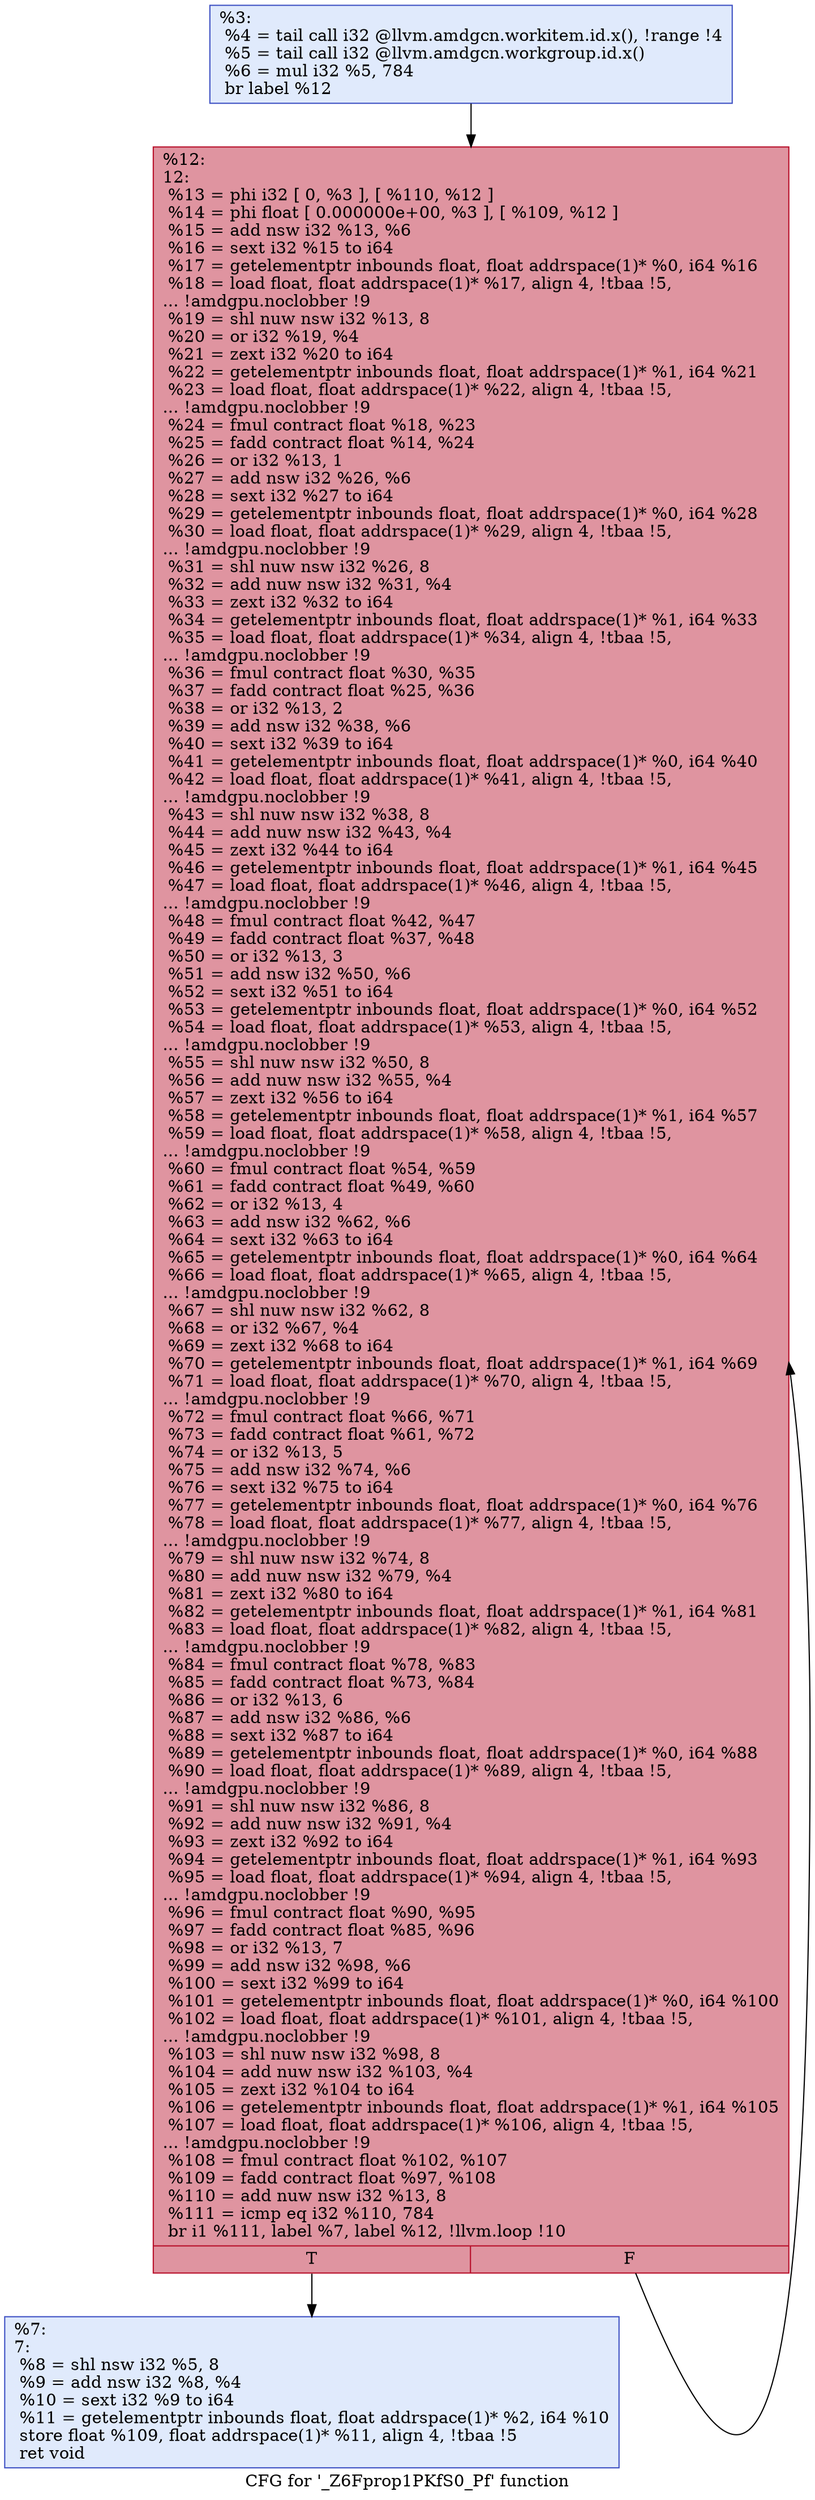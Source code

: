 digraph "CFG for '_Z6Fprop1PKfS0_Pf' function" {
	label="CFG for '_Z6Fprop1PKfS0_Pf' function";

	Node0x48a7fa0 [shape=record,color="#3d50c3ff", style=filled, fillcolor="#b9d0f970",label="{%3:\l  %4 = tail call i32 @llvm.amdgcn.workitem.id.x(), !range !4\l  %5 = tail call i32 @llvm.amdgcn.workgroup.id.x()\l  %6 = mul i32 %5, 784\l  br label %12\l}"];
	Node0x48a7fa0 -> Node0x48a9600;
	Node0x48a9700 [shape=record,color="#3d50c3ff", style=filled, fillcolor="#b9d0f970",label="{%7:\l7:                                                \l  %8 = shl nsw i32 %5, 8\l  %9 = add nsw i32 %8, %4\l  %10 = sext i32 %9 to i64\l  %11 = getelementptr inbounds float, float addrspace(1)* %2, i64 %10\l  store float %109, float addrspace(1)* %11, align 4, !tbaa !5\l  ret void\l}"];
	Node0x48a9600 [shape=record,color="#b70d28ff", style=filled, fillcolor="#b70d2870",label="{%12:\l12:                                               \l  %13 = phi i32 [ 0, %3 ], [ %110, %12 ]\l  %14 = phi float [ 0.000000e+00, %3 ], [ %109, %12 ]\l  %15 = add nsw i32 %13, %6\l  %16 = sext i32 %15 to i64\l  %17 = getelementptr inbounds float, float addrspace(1)* %0, i64 %16\l  %18 = load float, float addrspace(1)* %17, align 4, !tbaa !5,\l... !amdgpu.noclobber !9\l  %19 = shl nuw nsw i32 %13, 8\l  %20 = or i32 %19, %4\l  %21 = zext i32 %20 to i64\l  %22 = getelementptr inbounds float, float addrspace(1)* %1, i64 %21\l  %23 = load float, float addrspace(1)* %22, align 4, !tbaa !5,\l... !amdgpu.noclobber !9\l  %24 = fmul contract float %18, %23\l  %25 = fadd contract float %14, %24\l  %26 = or i32 %13, 1\l  %27 = add nsw i32 %26, %6\l  %28 = sext i32 %27 to i64\l  %29 = getelementptr inbounds float, float addrspace(1)* %0, i64 %28\l  %30 = load float, float addrspace(1)* %29, align 4, !tbaa !5,\l... !amdgpu.noclobber !9\l  %31 = shl nuw nsw i32 %26, 8\l  %32 = add nuw nsw i32 %31, %4\l  %33 = zext i32 %32 to i64\l  %34 = getelementptr inbounds float, float addrspace(1)* %1, i64 %33\l  %35 = load float, float addrspace(1)* %34, align 4, !tbaa !5,\l... !amdgpu.noclobber !9\l  %36 = fmul contract float %30, %35\l  %37 = fadd contract float %25, %36\l  %38 = or i32 %13, 2\l  %39 = add nsw i32 %38, %6\l  %40 = sext i32 %39 to i64\l  %41 = getelementptr inbounds float, float addrspace(1)* %0, i64 %40\l  %42 = load float, float addrspace(1)* %41, align 4, !tbaa !5,\l... !amdgpu.noclobber !9\l  %43 = shl nuw nsw i32 %38, 8\l  %44 = add nuw nsw i32 %43, %4\l  %45 = zext i32 %44 to i64\l  %46 = getelementptr inbounds float, float addrspace(1)* %1, i64 %45\l  %47 = load float, float addrspace(1)* %46, align 4, !tbaa !5,\l... !amdgpu.noclobber !9\l  %48 = fmul contract float %42, %47\l  %49 = fadd contract float %37, %48\l  %50 = or i32 %13, 3\l  %51 = add nsw i32 %50, %6\l  %52 = sext i32 %51 to i64\l  %53 = getelementptr inbounds float, float addrspace(1)* %0, i64 %52\l  %54 = load float, float addrspace(1)* %53, align 4, !tbaa !5,\l... !amdgpu.noclobber !9\l  %55 = shl nuw nsw i32 %50, 8\l  %56 = add nuw nsw i32 %55, %4\l  %57 = zext i32 %56 to i64\l  %58 = getelementptr inbounds float, float addrspace(1)* %1, i64 %57\l  %59 = load float, float addrspace(1)* %58, align 4, !tbaa !5,\l... !amdgpu.noclobber !9\l  %60 = fmul contract float %54, %59\l  %61 = fadd contract float %49, %60\l  %62 = or i32 %13, 4\l  %63 = add nsw i32 %62, %6\l  %64 = sext i32 %63 to i64\l  %65 = getelementptr inbounds float, float addrspace(1)* %0, i64 %64\l  %66 = load float, float addrspace(1)* %65, align 4, !tbaa !5,\l... !amdgpu.noclobber !9\l  %67 = shl nuw nsw i32 %62, 8\l  %68 = or i32 %67, %4\l  %69 = zext i32 %68 to i64\l  %70 = getelementptr inbounds float, float addrspace(1)* %1, i64 %69\l  %71 = load float, float addrspace(1)* %70, align 4, !tbaa !5,\l... !amdgpu.noclobber !9\l  %72 = fmul contract float %66, %71\l  %73 = fadd contract float %61, %72\l  %74 = or i32 %13, 5\l  %75 = add nsw i32 %74, %6\l  %76 = sext i32 %75 to i64\l  %77 = getelementptr inbounds float, float addrspace(1)* %0, i64 %76\l  %78 = load float, float addrspace(1)* %77, align 4, !tbaa !5,\l... !amdgpu.noclobber !9\l  %79 = shl nuw nsw i32 %74, 8\l  %80 = add nuw nsw i32 %79, %4\l  %81 = zext i32 %80 to i64\l  %82 = getelementptr inbounds float, float addrspace(1)* %1, i64 %81\l  %83 = load float, float addrspace(1)* %82, align 4, !tbaa !5,\l... !amdgpu.noclobber !9\l  %84 = fmul contract float %78, %83\l  %85 = fadd contract float %73, %84\l  %86 = or i32 %13, 6\l  %87 = add nsw i32 %86, %6\l  %88 = sext i32 %87 to i64\l  %89 = getelementptr inbounds float, float addrspace(1)* %0, i64 %88\l  %90 = load float, float addrspace(1)* %89, align 4, !tbaa !5,\l... !amdgpu.noclobber !9\l  %91 = shl nuw nsw i32 %86, 8\l  %92 = add nuw nsw i32 %91, %4\l  %93 = zext i32 %92 to i64\l  %94 = getelementptr inbounds float, float addrspace(1)* %1, i64 %93\l  %95 = load float, float addrspace(1)* %94, align 4, !tbaa !5,\l... !amdgpu.noclobber !9\l  %96 = fmul contract float %90, %95\l  %97 = fadd contract float %85, %96\l  %98 = or i32 %13, 7\l  %99 = add nsw i32 %98, %6\l  %100 = sext i32 %99 to i64\l  %101 = getelementptr inbounds float, float addrspace(1)* %0, i64 %100\l  %102 = load float, float addrspace(1)* %101, align 4, !tbaa !5,\l... !amdgpu.noclobber !9\l  %103 = shl nuw nsw i32 %98, 8\l  %104 = add nuw nsw i32 %103, %4\l  %105 = zext i32 %104 to i64\l  %106 = getelementptr inbounds float, float addrspace(1)* %1, i64 %105\l  %107 = load float, float addrspace(1)* %106, align 4, !tbaa !5,\l... !amdgpu.noclobber !9\l  %108 = fmul contract float %102, %107\l  %109 = fadd contract float %97, %108\l  %110 = add nuw nsw i32 %13, 8\l  %111 = icmp eq i32 %110, 784\l  br i1 %111, label %7, label %12, !llvm.loop !10\l|{<s0>T|<s1>F}}"];
	Node0x48a9600:s0 -> Node0x48a9700;
	Node0x48a9600:s1 -> Node0x48a9600;
}
